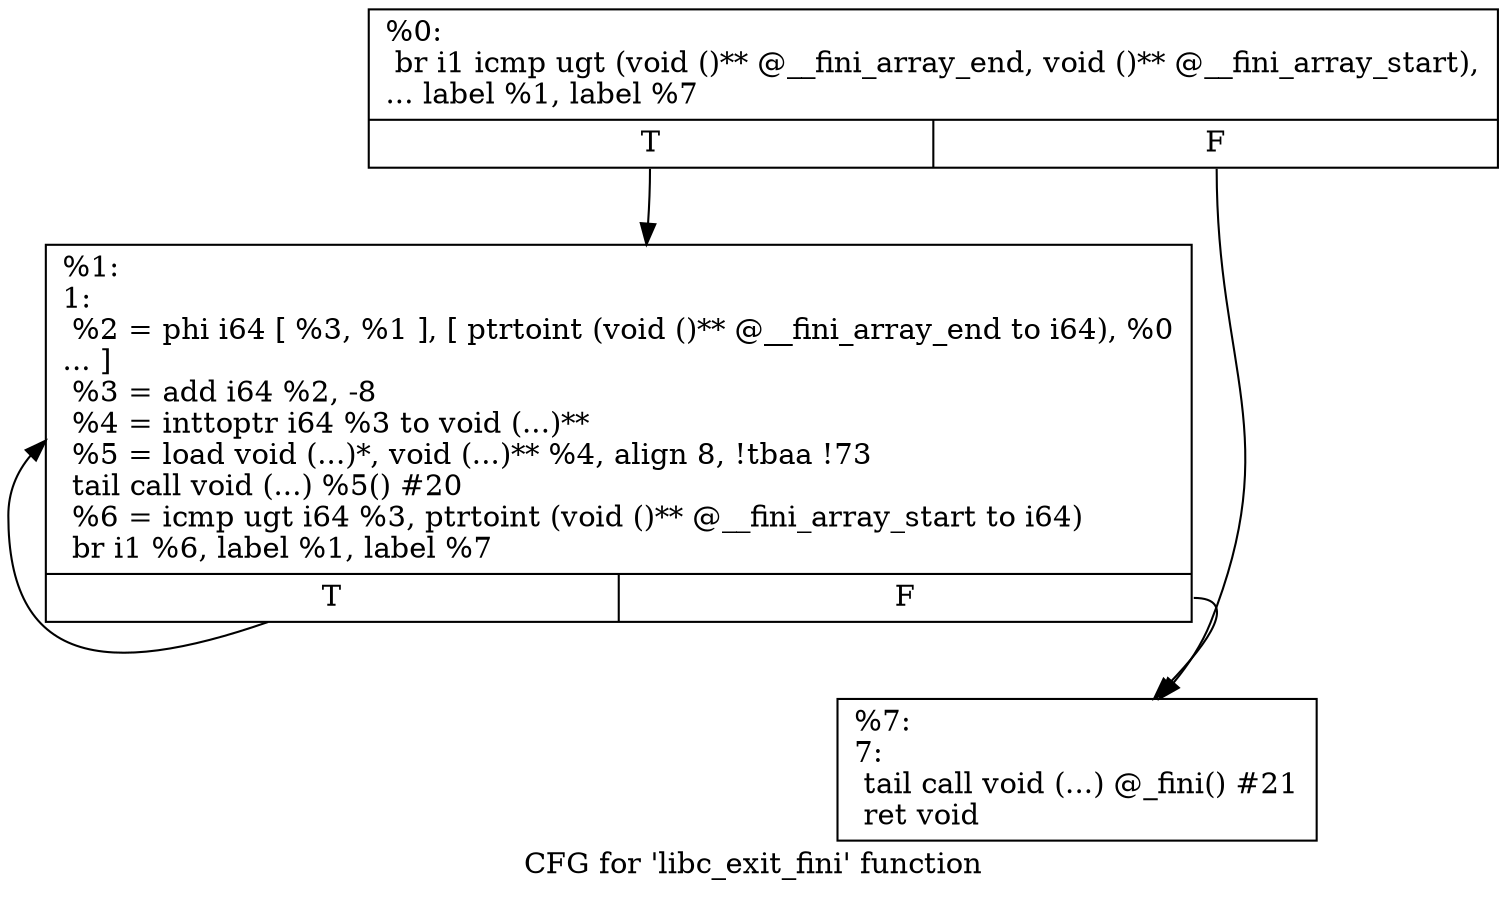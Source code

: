 digraph "CFG for 'libc_exit_fini' function" {
	label="CFG for 'libc_exit_fini' function";

	Node0x2265fb0 [shape=record,label="{%0:\l  br i1 icmp ugt (void ()** @__fini_array_end, void ()** @__fini_array_start),\l... label %1, label %7\l|{<s0>T|<s1>F}}"];
	Node0x2265fb0:s0 -> Node0x2266000;
	Node0x2265fb0:s1 -> Node0x2266050;
	Node0x2266000 [shape=record,label="{%1:\l1:                                                \l  %2 = phi i64 [ %3, %1 ], [ ptrtoint (void ()** @__fini_array_end to i64), %0\l... ]\l  %3 = add i64 %2, -8\l  %4 = inttoptr i64 %3 to void (...)**\l  %5 = load void (...)*, void (...)** %4, align 8, !tbaa !73\l  tail call void (...) %5() #20\l  %6 = icmp ugt i64 %3, ptrtoint (void ()** @__fini_array_start to i64)\l  br i1 %6, label %1, label %7\l|{<s0>T|<s1>F}}"];
	Node0x2266000:s0 -> Node0x2266000;
	Node0x2266000:s1 -> Node0x2266050;
	Node0x2266050 [shape=record,label="{%7:\l7:                                                \l  tail call void (...) @_fini() #21\l  ret void\l}"];
}
